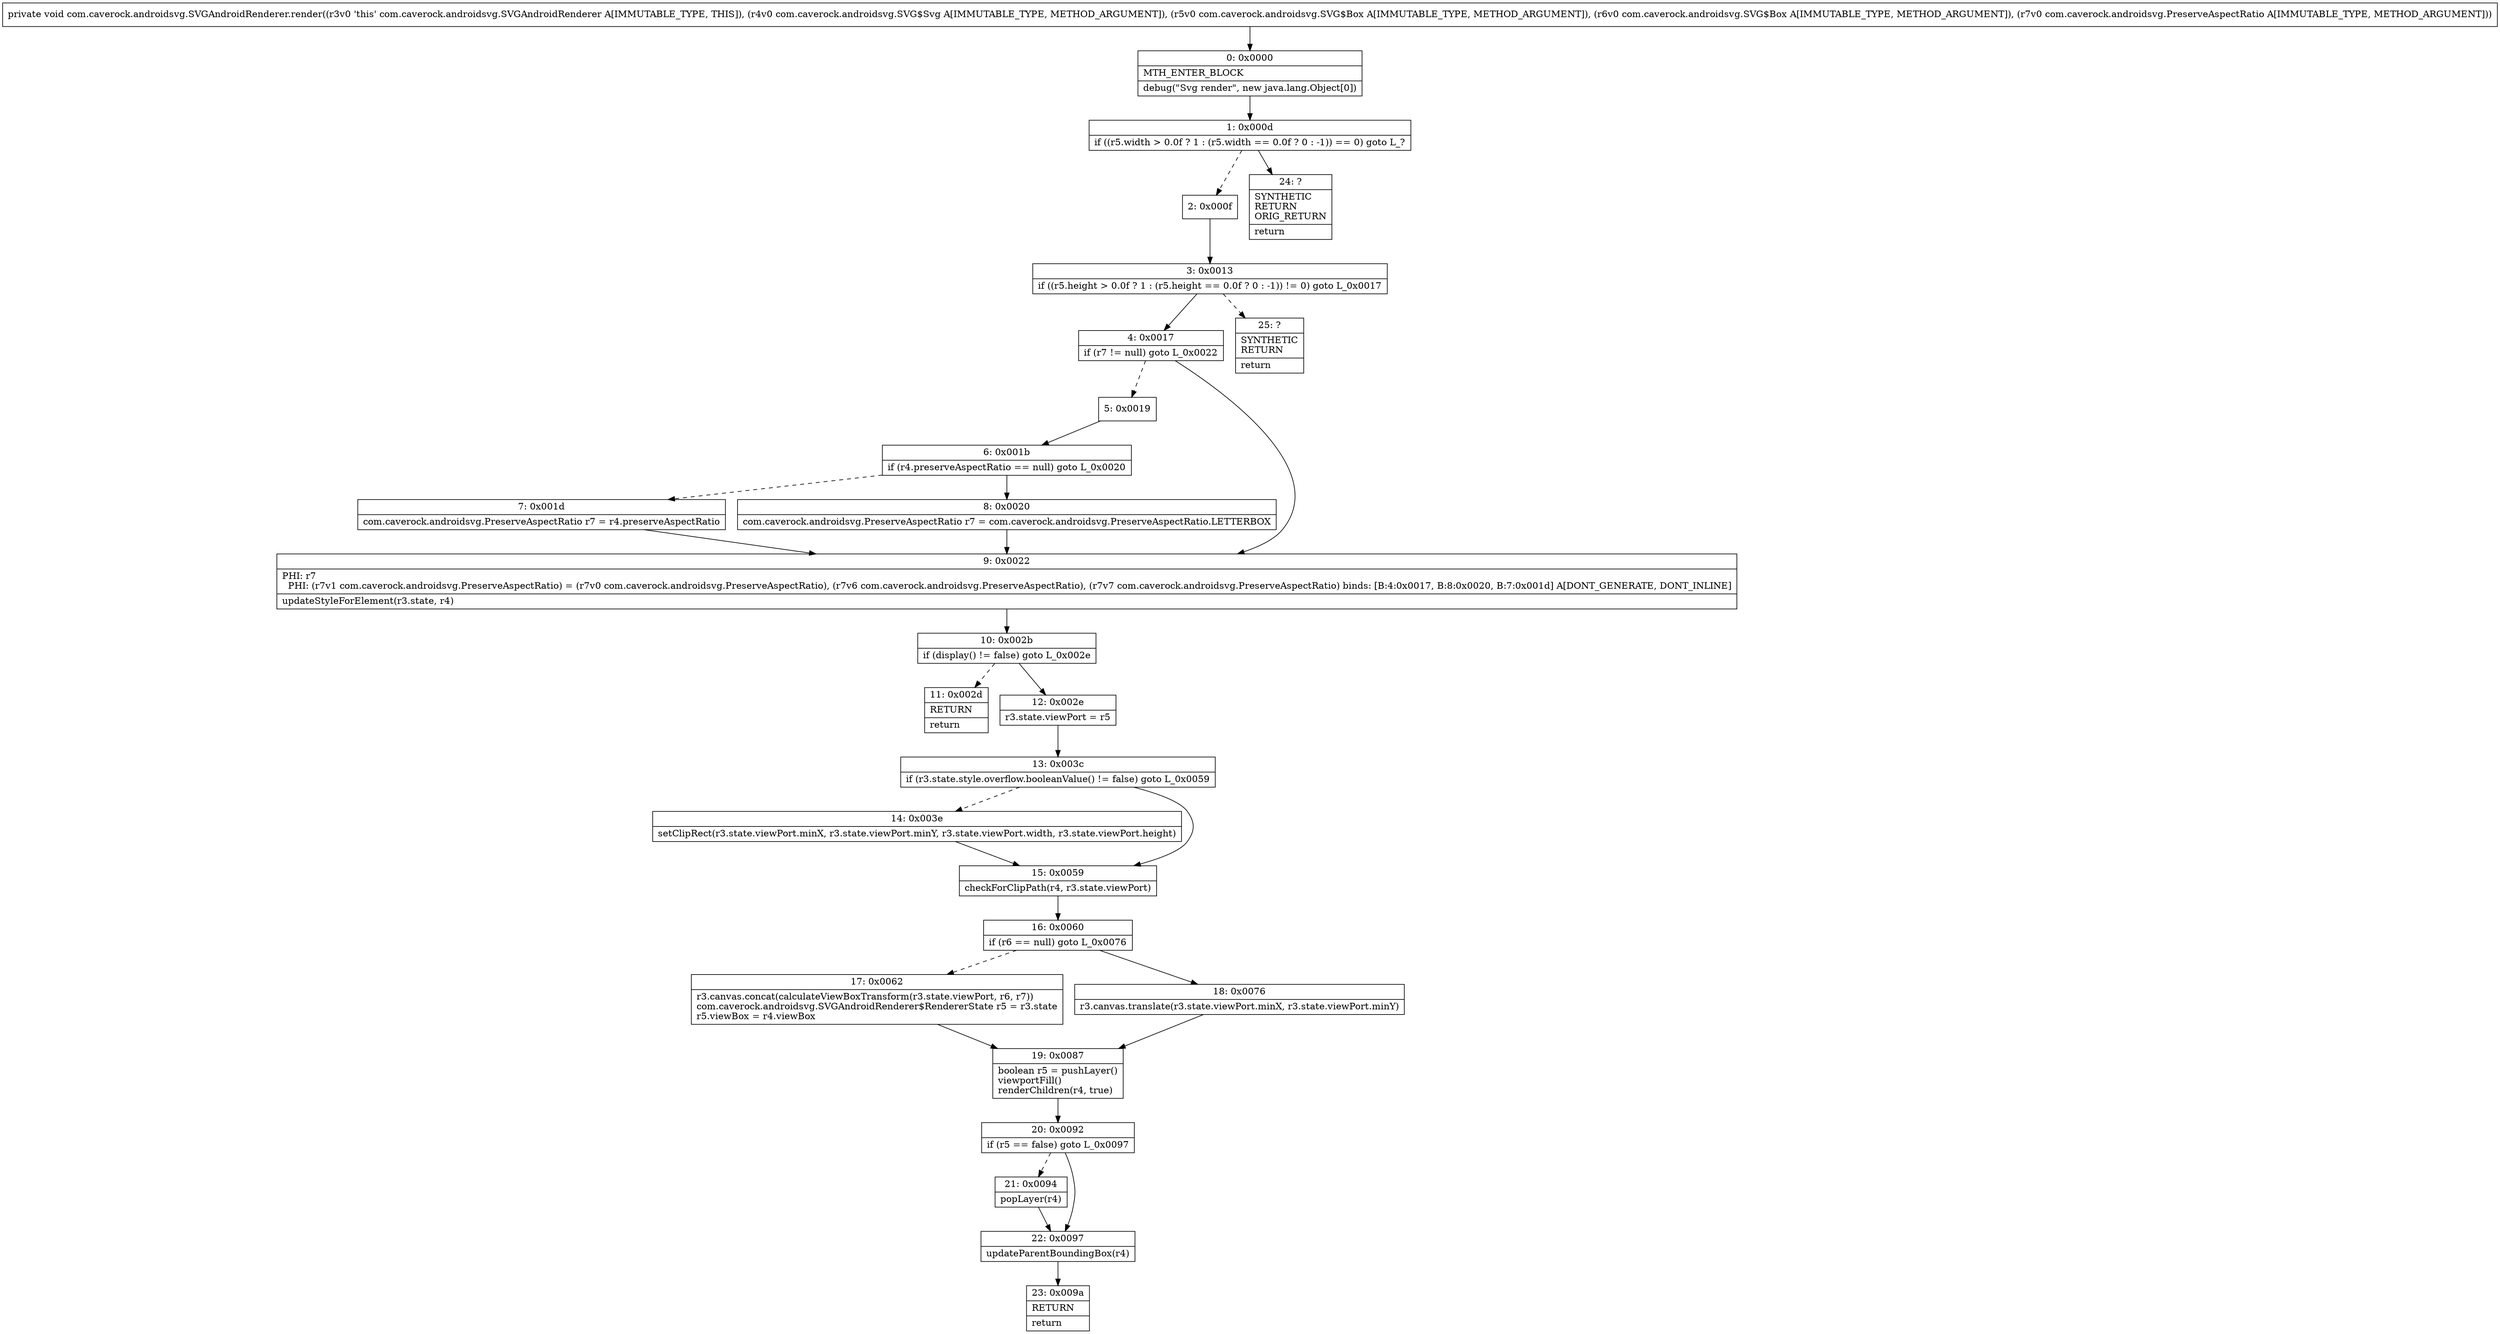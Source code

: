 digraph "CFG forcom.caverock.androidsvg.SVGAndroidRenderer.render(Lcom\/caverock\/androidsvg\/SVG$Svg;Lcom\/caverock\/androidsvg\/SVG$Box;Lcom\/caverock\/androidsvg\/SVG$Box;Lcom\/caverock\/androidsvg\/PreserveAspectRatio;)V" {
Node_0 [shape=record,label="{0\:\ 0x0000|MTH_ENTER_BLOCK\l|debug(\"Svg render\", new java.lang.Object[0])\l}"];
Node_1 [shape=record,label="{1\:\ 0x000d|if ((r5.width \> 0.0f ? 1 : (r5.width == 0.0f ? 0 : \-1)) == 0) goto L_?\l}"];
Node_2 [shape=record,label="{2\:\ 0x000f}"];
Node_3 [shape=record,label="{3\:\ 0x0013|if ((r5.height \> 0.0f ? 1 : (r5.height == 0.0f ? 0 : \-1)) != 0) goto L_0x0017\l}"];
Node_4 [shape=record,label="{4\:\ 0x0017|if (r7 != null) goto L_0x0022\l}"];
Node_5 [shape=record,label="{5\:\ 0x0019}"];
Node_6 [shape=record,label="{6\:\ 0x001b|if (r4.preserveAspectRatio == null) goto L_0x0020\l}"];
Node_7 [shape=record,label="{7\:\ 0x001d|com.caverock.androidsvg.PreserveAspectRatio r7 = r4.preserveAspectRatio\l}"];
Node_8 [shape=record,label="{8\:\ 0x0020|com.caverock.androidsvg.PreserveAspectRatio r7 = com.caverock.androidsvg.PreserveAspectRatio.LETTERBOX\l}"];
Node_9 [shape=record,label="{9\:\ 0x0022|PHI: r7 \l  PHI: (r7v1 com.caverock.androidsvg.PreserveAspectRatio) = (r7v0 com.caverock.androidsvg.PreserveAspectRatio), (r7v6 com.caverock.androidsvg.PreserveAspectRatio), (r7v7 com.caverock.androidsvg.PreserveAspectRatio) binds: [B:4:0x0017, B:8:0x0020, B:7:0x001d] A[DONT_GENERATE, DONT_INLINE]\l|updateStyleForElement(r3.state, r4)\l}"];
Node_10 [shape=record,label="{10\:\ 0x002b|if (display() != false) goto L_0x002e\l}"];
Node_11 [shape=record,label="{11\:\ 0x002d|RETURN\l|return\l}"];
Node_12 [shape=record,label="{12\:\ 0x002e|r3.state.viewPort = r5\l}"];
Node_13 [shape=record,label="{13\:\ 0x003c|if (r3.state.style.overflow.booleanValue() != false) goto L_0x0059\l}"];
Node_14 [shape=record,label="{14\:\ 0x003e|setClipRect(r3.state.viewPort.minX, r3.state.viewPort.minY, r3.state.viewPort.width, r3.state.viewPort.height)\l}"];
Node_15 [shape=record,label="{15\:\ 0x0059|checkForClipPath(r4, r3.state.viewPort)\l}"];
Node_16 [shape=record,label="{16\:\ 0x0060|if (r6 == null) goto L_0x0076\l}"];
Node_17 [shape=record,label="{17\:\ 0x0062|r3.canvas.concat(calculateViewBoxTransform(r3.state.viewPort, r6, r7))\lcom.caverock.androidsvg.SVGAndroidRenderer$RendererState r5 = r3.state\lr5.viewBox = r4.viewBox\l}"];
Node_18 [shape=record,label="{18\:\ 0x0076|r3.canvas.translate(r3.state.viewPort.minX, r3.state.viewPort.minY)\l}"];
Node_19 [shape=record,label="{19\:\ 0x0087|boolean r5 = pushLayer()\lviewportFill()\lrenderChildren(r4, true)\l}"];
Node_20 [shape=record,label="{20\:\ 0x0092|if (r5 == false) goto L_0x0097\l}"];
Node_21 [shape=record,label="{21\:\ 0x0094|popLayer(r4)\l}"];
Node_22 [shape=record,label="{22\:\ 0x0097|updateParentBoundingBox(r4)\l}"];
Node_23 [shape=record,label="{23\:\ 0x009a|RETURN\l|return\l}"];
Node_24 [shape=record,label="{24\:\ ?|SYNTHETIC\lRETURN\lORIG_RETURN\l|return\l}"];
Node_25 [shape=record,label="{25\:\ ?|SYNTHETIC\lRETURN\l|return\l}"];
MethodNode[shape=record,label="{private void com.caverock.androidsvg.SVGAndroidRenderer.render((r3v0 'this' com.caverock.androidsvg.SVGAndroidRenderer A[IMMUTABLE_TYPE, THIS]), (r4v0 com.caverock.androidsvg.SVG$Svg A[IMMUTABLE_TYPE, METHOD_ARGUMENT]), (r5v0 com.caverock.androidsvg.SVG$Box A[IMMUTABLE_TYPE, METHOD_ARGUMENT]), (r6v0 com.caverock.androidsvg.SVG$Box A[IMMUTABLE_TYPE, METHOD_ARGUMENT]), (r7v0 com.caverock.androidsvg.PreserveAspectRatio A[IMMUTABLE_TYPE, METHOD_ARGUMENT])) }"];
MethodNode -> Node_0;
Node_0 -> Node_1;
Node_1 -> Node_2[style=dashed];
Node_1 -> Node_24;
Node_2 -> Node_3;
Node_3 -> Node_4;
Node_3 -> Node_25[style=dashed];
Node_4 -> Node_5[style=dashed];
Node_4 -> Node_9;
Node_5 -> Node_6;
Node_6 -> Node_7[style=dashed];
Node_6 -> Node_8;
Node_7 -> Node_9;
Node_8 -> Node_9;
Node_9 -> Node_10;
Node_10 -> Node_11[style=dashed];
Node_10 -> Node_12;
Node_12 -> Node_13;
Node_13 -> Node_14[style=dashed];
Node_13 -> Node_15;
Node_14 -> Node_15;
Node_15 -> Node_16;
Node_16 -> Node_17[style=dashed];
Node_16 -> Node_18;
Node_17 -> Node_19;
Node_18 -> Node_19;
Node_19 -> Node_20;
Node_20 -> Node_21[style=dashed];
Node_20 -> Node_22;
Node_21 -> Node_22;
Node_22 -> Node_23;
}

